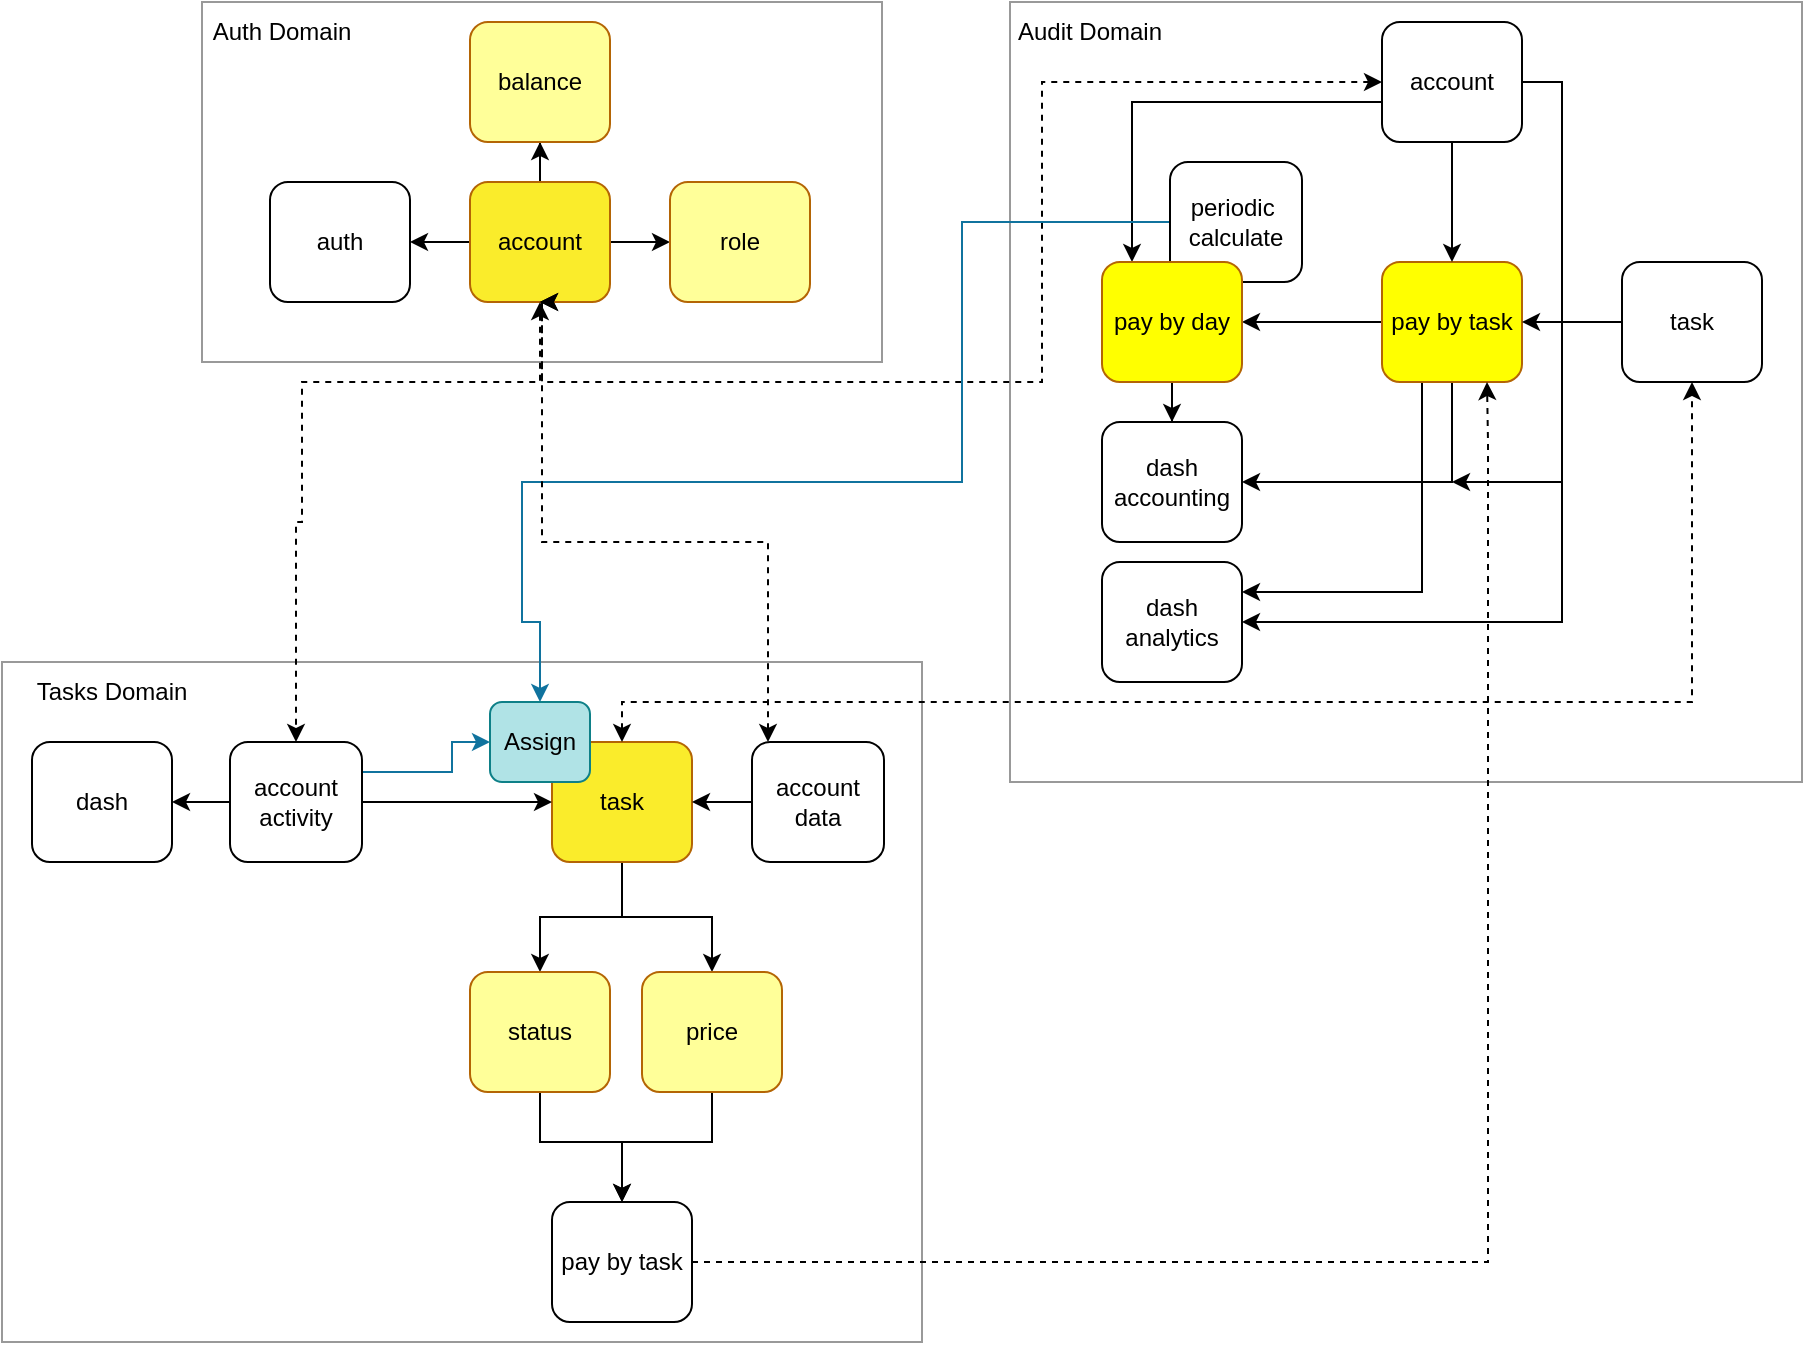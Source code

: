 <mxfile version="17.4.6" type="github">
  <diagram id="dGNfXg8ryN5YxJEa8egZ" name="Page-1">
    <mxGraphModel dx="1695" dy="464" grid="1" gridSize="10" guides="1" tooltips="1" connect="1" arrows="1" fold="1" page="1" pageScale="1" pageWidth="827" pageHeight="1169" math="0" shadow="0">
      <root>
        <mxCell id="0" />
        <mxCell id="1" parent="0" />
        <mxCell id="-m2lDpHRq8-kHT6CYHwG-1" value="" style="rounded=0;whiteSpace=wrap;html=1;strokeColor=#999999;" vertex="1" parent="1">
          <mxGeometry x="10" y="20" width="340" height="180" as="geometry" />
        </mxCell>
        <mxCell id="-m2lDpHRq8-kHT6CYHwG-7" style="edgeStyle=orthogonalEdgeStyle;rounded=0;orthogonalLoop=1;jettySize=auto;html=1;exitX=1;exitY=0.5;exitDx=0;exitDy=0;entryX=0;entryY=0.5;entryDx=0;entryDy=0;" edge="1" parent="1" source="-m2lDpHRq8-kHT6CYHwG-2" target="-m2lDpHRq8-kHT6CYHwG-5">
          <mxGeometry relative="1" as="geometry" />
        </mxCell>
        <mxCell id="-m2lDpHRq8-kHT6CYHwG-8" style="edgeStyle=orthogonalEdgeStyle;rounded=0;orthogonalLoop=1;jettySize=auto;html=1;exitX=0.5;exitY=0;exitDx=0;exitDy=0;" edge="1" parent="1" source="-m2lDpHRq8-kHT6CYHwG-2" target="-m2lDpHRq8-kHT6CYHwG-4">
          <mxGeometry relative="1" as="geometry" />
        </mxCell>
        <mxCell id="-m2lDpHRq8-kHT6CYHwG-9" style="edgeStyle=orthogonalEdgeStyle;rounded=0;orthogonalLoop=1;jettySize=auto;html=1;exitX=0;exitY=0.5;exitDx=0;exitDy=0;" edge="1" parent="1" source="-m2lDpHRq8-kHT6CYHwG-2" target="-m2lDpHRq8-kHT6CYHwG-3">
          <mxGeometry relative="1" as="geometry" />
        </mxCell>
        <mxCell id="-m2lDpHRq8-kHT6CYHwG-41" style="edgeStyle=orthogonalEdgeStyle;rounded=0;orthogonalLoop=1;jettySize=auto;html=1;exitX=0.5;exitY=1;exitDx=0;exitDy=0;entryX=0.5;entryY=0;entryDx=0;entryDy=0;dashed=1;strokeColor=none;startArrow=classic;startFill=1;" edge="1" parent="1" source="-m2lDpHRq8-kHT6CYHwG-2" target="-m2lDpHRq8-kHT6CYHwG-39">
          <mxGeometry relative="1" as="geometry" />
        </mxCell>
        <mxCell id="-m2lDpHRq8-kHT6CYHwG-2" value="account" style="rounded=1;whiteSpace=wrap;html=1;fillColor=#FAEC2B;strokeColor=#b46504;" vertex="1" parent="1">
          <mxGeometry x="144" y="110" width="70" height="60" as="geometry" />
        </mxCell>
        <mxCell id="-m2lDpHRq8-kHT6CYHwG-3" value="auth" style="rounded=1;whiteSpace=wrap;html=1;" vertex="1" parent="1">
          <mxGeometry x="44" y="110" width="70" height="60" as="geometry" />
        </mxCell>
        <mxCell id="-m2lDpHRq8-kHT6CYHwG-4" value="balance" style="rounded=1;whiteSpace=wrap;html=1;fillColor=#FFFF99;strokeColor=#b46504;" vertex="1" parent="1">
          <mxGeometry x="144" y="30" width="70" height="60" as="geometry" />
        </mxCell>
        <mxCell id="-m2lDpHRq8-kHT6CYHwG-5" value="role" style="rounded=1;whiteSpace=wrap;html=1;fillColor=#FFFF99;strokeColor=#b46504;" vertex="1" parent="1">
          <mxGeometry x="244" y="110" width="70" height="60" as="geometry" />
        </mxCell>
        <mxCell id="-m2lDpHRq8-kHT6CYHwG-10" value="Auth Domain" style="text;html=1;strokeColor=none;fillColor=none;align=center;verticalAlign=middle;whiteSpace=wrap;rounded=0;" vertex="1" parent="1">
          <mxGeometry x="10" y="20" width="80" height="30" as="geometry" />
        </mxCell>
        <mxCell id="-m2lDpHRq8-kHT6CYHwG-11" value="" style="rounded=0;whiteSpace=wrap;html=1;strokeColor=#999999;" vertex="1" parent="1">
          <mxGeometry x="-90" y="350" width="460" height="340" as="geometry" />
        </mxCell>
        <mxCell id="-m2lDpHRq8-kHT6CYHwG-14" style="edgeStyle=orthogonalEdgeStyle;rounded=0;orthogonalLoop=1;jettySize=auto;html=1;exitX=0;exitY=0.5;exitDx=0;exitDy=0;startArrow=none;" edge="1" parent="1" source="-m2lDpHRq8-kHT6CYHwG-39" target="-m2lDpHRq8-kHT6CYHwG-16">
          <mxGeometry relative="1" as="geometry" />
        </mxCell>
        <mxCell id="-m2lDpHRq8-kHT6CYHwG-44" style="edgeStyle=orthogonalEdgeStyle;rounded=0;orthogonalLoop=1;jettySize=auto;html=1;startArrow=none;startFill=0;strokeColor=default;" edge="1" parent="1" source="-m2lDpHRq8-kHT6CYHwG-15" target="-m2lDpHRq8-kHT6CYHwG-43">
          <mxGeometry relative="1" as="geometry" />
        </mxCell>
        <mxCell id="-m2lDpHRq8-kHT6CYHwG-46" style="edgeStyle=orthogonalEdgeStyle;rounded=0;orthogonalLoop=1;jettySize=auto;html=1;entryX=0.5;entryY=0;entryDx=0;entryDy=0;startArrow=none;startFill=0;strokeColor=default;" edge="1" parent="1" source="-m2lDpHRq8-kHT6CYHwG-15" target="-m2lDpHRq8-kHT6CYHwG-45">
          <mxGeometry relative="1" as="geometry" />
        </mxCell>
        <mxCell id="-m2lDpHRq8-kHT6CYHwG-15" value="task" style="rounded=1;whiteSpace=wrap;html=1;fillColor=#FAEC2B;strokeColor=#b46504;" vertex="1" parent="1">
          <mxGeometry x="185" y="390" width="70" height="60" as="geometry" />
        </mxCell>
        <mxCell id="-m2lDpHRq8-kHT6CYHwG-72" style="edgeStyle=orthogonalEdgeStyle;rounded=0;orthogonalLoop=1;jettySize=auto;html=1;entryX=0;entryY=0.5;entryDx=0;entryDy=0;startArrow=none;startFill=0;strokeColor=#10739e;fillColor=#b1ddf0;exitX=1;exitY=0.25;exitDx=0;exitDy=0;" edge="1" parent="1" source="-m2lDpHRq8-kHT6CYHwG-39" target="-m2lDpHRq8-kHT6CYHwG-69">
          <mxGeometry relative="1" as="geometry">
            <Array as="points">
              <mxPoint x="135" y="405" />
              <mxPoint x="135" y="390" />
            </Array>
          </mxGeometry>
        </mxCell>
        <mxCell id="-m2lDpHRq8-kHT6CYHwG-16" value="dash" style="rounded=1;whiteSpace=wrap;html=1;" vertex="1" parent="1">
          <mxGeometry x="-75" y="390" width="70" height="60" as="geometry" />
        </mxCell>
        <mxCell id="-m2lDpHRq8-kHT6CYHwG-19" value="Tasks Domain" style="text;html=1;strokeColor=none;fillColor=none;align=center;verticalAlign=middle;whiteSpace=wrap;rounded=0;" vertex="1" parent="1">
          <mxGeometry x="-75" y="350" width="80" height="30" as="geometry" />
        </mxCell>
        <mxCell id="-m2lDpHRq8-kHT6CYHwG-20" value="" style="rounded=0;whiteSpace=wrap;html=1;strokeColor=#999999;" vertex="1" parent="1">
          <mxGeometry x="414" y="20" width="396" height="390" as="geometry" />
        </mxCell>
        <mxCell id="-m2lDpHRq8-kHT6CYHwG-25" value="dash&lt;br&gt;accounting" style="rounded=1;whiteSpace=wrap;html=1;" vertex="1" parent="1">
          <mxGeometry x="460" y="230" width="70" height="60" as="geometry" />
        </mxCell>
        <mxCell id="-m2lDpHRq8-kHT6CYHwG-64" style="edgeStyle=orthogonalEdgeStyle;rounded=0;orthogonalLoop=1;jettySize=auto;html=1;entryX=1;entryY=0.5;entryDx=0;entryDy=0;startArrow=none;startFill=0;strokeColor=default;" edge="1" parent="1" source="-m2lDpHRq8-kHT6CYHwG-26" target="-m2lDpHRq8-kHT6CYHwG-60">
          <mxGeometry relative="1" as="geometry" />
        </mxCell>
        <mxCell id="-m2lDpHRq8-kHT6CYHwG-79" style="edgeStyle=orthogonalEdgeStyle;rounded=0;orthogonalLoop=1;jettySize=auto;html=1;entryX=1;entryY=0.5;entryDx=0;entryDy=0;startArrow=none;startFill=0;strokeColor=default;" edge="1" parent="1" source="-m2lDpHRq8-kHT6CYHwG-26" target="-m2lDpHRq8-kHT6CYHwG-25">
          <mxGeometry relative="1" as="geometry">
            <Array as="points">
              <mxPoint x="635" y="260" />
            </Array>
          </mxGeometry>
        </mxCell>
        <mxCell id="-m2lDpHRq8-kHT6CYHwG-90" style="edgeStyle=orthogonalEdgeStyle;rounded=0;orthogonalLoop=1;jettySize=auto;html=1;entryX=1;entryY=0.25;entryDx=0;entryDy=0;startArrow=none;startFill=0;strokeColor=default;" edge="1" parent="1" source="-m2lDpHRq8-kHT6CYHwG-26" target="-m2lDpHRq8-kHT6CYHwG-81">
          <mxGeometry relative="1" as="geometry">
            <Array as="points">
              <mxPoint x="620" y="315" />
            </Array>
          </mxGeometry>
        </mxCell>
        <mxCell id="-m2lDpHRq8-kHT6CYHwG-26" value="pay by task" style="rounded=1;whiteSpace=wrap;html=1;fillColor=#FFFF00;strokeColor=#b46504;" vertex="1" parent="1">
          <mxGeometry x="600" y="150" width="70" height="60" as="geometry" />
        </mxCell>
        <mxCell id="-m2lDpHRq8-kHT6CYHwG-54" style="edgeStyle=orthogonalEdgeStyle;rounded=0;orthogonalLoop=1;jettySize=auto;html=1;startArrow=none;startFill=0;strokeColor=default;" edge="1" parent="1" source="-m2lDpHRq8-kHT6CYHwG-27" target="-m2lDpHRq8-kHT6CYHwG-26">
          <mxGeometry relative="1" as="geometry" />
        </mxCell>
        <mxCell id="-m2lDpHRq8-kHT6CYHwG-56" style="edgeStyle=orthogonalEdgeStyle;rounded=0;orthogonalLoop=1;jettySize=auto;html=1;startArrow=classic;startFill=1;strokeColor=default;entryX=0.5;entryY=1;entryDx=0;entryDy=0;dashed=1;" edge="1" parent="1" source="-m2lDpHRq8-kHT6CYHwG-27" target="-m2lDpHRq8-kHT6CYHwG-2">
          <mxGeometry relative="1" as="geometry">
            <mxPoint x="180" y="180" as="targetPoint" />
            <Array as="points">
              <mxPoint x="430" y="60" />
              <mxPoint x="430" y="210" />
              <mxPoint x="180" y="210" />
            </Array>
          </mxGeometry>
        </mxCell>
        <mxCell id="-m2lDpHRq8-kHT6CYHwG-61" style="edgeStyle=orthogonalEdgeStyle;rounded=0;orthogonalLoop=1;jettySize=auto;html=1;startArrow=none;startFill=0;strokeColor=default;" edge="1" parent="1" source="-m2lDpHRq8-kHT6CYHwG-27" target="-m2lDpHRq8-kHT6CYHwG-60">
          <mxGeometry relative="1" as="geometry">
            <Array as="points">
              <mxPoint x="475" y="70" />
            </Array>
          </mxGeometry>
        </mxCell>
        <mxCell id="-m2lDpHRq8-kHT6CYHwG-87" style="edgeStyle=orthogonalEdgeStyle;rounded=0;orthogonalLoop=1;jettySize=auto;html=1;startArrow=none;startFill=0;strokeColor=default;" edge="1" parent="1" source="-m2lDpHRq8-kHT6CYHwG-27">
          <mxGeometry relative="1" as="geometry">
            <mxPoint x="635" y="260" as="targetPoint" />
            <Array as="points">
              <mxPoint x="690" y="60" />
              <mxPoint x="690" y="260" />
            </Array>
          </mxGeometry>
        </mxCell>
        <mxCell id="-m2lDpHRq8-kHT6CYHwG-89" style="edgeStyle=orthogonalEdgeStyle;rounded=0;orthogonalLoop=1;jettySize=auto;html=1;entryX=1;entryY=0.5;entryDx=0;entryDy=0;startArrow=none;startFill=0;strokeColor=default;" edge="1" parent="1" source="-m2lDpHRq8-kHT6CYHwG-27" target="-m2lDpHRq8-kHT6CYHwG-81">
          <mxGeometry relative="1" as="geometry">
            <Array as="points">
              <mxPoint x="690" y="60" />
              <mxPoint x="690" y="330" />
            </Array>
          </mxGeometry>
        </mxCell>
        <mxCell id="-m2lDpHRq8-kHT6CYHwG-27" value="account" style="rounded=1;whiteSpace=wrap;html=1;" vertex="1" parent="1">
          <mxGeometry x="600" y="30" width="70" height="60" as="geometry" />
        </mxCell>
        <mxCell id="-m2lDpHRq8-kHT6CYHwG-28" value="Audit Domain" style="text;html=1;strokeColor=none;fillColor=none;align=center;verticalAlign=middle;whiteSpace=wrap;rounded=0;" vertex="1" parent="1">
          <mxGeometry x="414" y="20" width="80" height="30" as="geometry" />
        </mxCell>
        <mxCell id="-m2lDpHRq8-kHT6CYHwG-42" style="edgeStyle=orthogonalEdgeStyle;rounded=0;orthogonalLoop=1;jettySize=auto;html=1;dashed=1;startArrow=classic;startFill=1;strokeColor=default;entryX=0.5;entryY=0;entryDx=0;entryDy=0;" edge="1" parent="1" source="-m2lDpHRq8-kHT6CYHwG-2" target="-m2lDpHRq8-kHT6CYHwG-39">
          <mxGeometry relative="1" as="geometry">
            <mxPoint x="30" y="280" as="targetPoint" />
            <Array as="points">
              <mxPoint x="179" y="210" />
              <mxPoint x="60" y="210" />
              <mxPoint x="60" y="280" />
              <mxPoint x="57" y="280" />
            </Array>
          </mxGeometry>
        </mxCell>
        <mxCell id="-m2lDpHRq8-kHT6CYHwG-48" style="edgeStyle=orthogonalEdgeStyle;rounded=0;orthogonalLoop=1;jettySize=auto;html=1;entryX=0.5;entryY=0;entryDx=0;entryDy=0;startArrow=none;startFill=0;strokeColor=default;" edge="1" parent="1" source="-m2lDpHRq8-kHT6CYHwG-43" target="-m2lDpHRq8-kHT6CYHwG-47">
          <mxGeometry relative="1" as="geometry">
            <Array as="points">
              <mxPoint x="179" y="590" />
              <mxPoint x="220" y="590" />
            </Array>
          </mxGeometry>
        </mxCell>
        <mxCell id="-m2lDpHRq8-kHT6CYHwG-43" value="status" style="rounded=1;whiteSpace=wrap;html=1;fillColor=#FFFF99;strokeColor=#b46504;" vertex="1" parent="1">
          <mxGeometry x="144" y="505" width="70" height="60" as="geometry" />
        </mxCell>
        <mxCell id="-m2lDpHRq8-kHT6CYHwG-49" style="edgeStyle=orthogonalEdgeStyle;rounded=0;orthogonalLoop=1;jettySize=auto;html=1;startArrow=none;startFill=0;strokeColor=default;entryX=0.5;entryY=0;entryDx=0;entryDy=0;" edge="1" parent="1" source="-m2lDpHRq8-kHT6CYHwG-45" target="-m2lDpHRq8-kHT6CYHwG-47">
          <mxGeometry relative="1" as="geometry">
            <mxPoint x="220" y="600" as="targetPoint" />
            <Array as="points">
              <mxPoint x="265" y="590" />
              <mxPoint x="220" y="590" />
            </Array>
          </mxGeometry>
        </mxCell>
        <mxCell id="-m2lDpHRq8-kHT6CYHwG-45" value="price" style="rounded=1;whiteSpace=wrap;html=1;fillColor=#FFFF99;strokeColor=#b46504;" vertex="1" parent="1">
          <mxGeometry x="230" y="505" width="70" height="60" as="geometry" />
        </mxCell>
        <mxCell id="-m2lDpHRq8-kHT6CYHwG-73" style="edgeStyle=orthogonalEdgeStyle;rounded=0;orthogonalLoop=1;jettySize=auto;html=1;startArrow=none;startFill=0;strokeColor=default;entryX=0.75;entryY=1;entryDx=0;entryDy=0;dashed=1;" edge="1" parent="1" source="-m2lDpHRq8-kHT6CYHwG-47" target="-m2lDpHRq8-kHT6CYHwG-26">
          <mxGeometry relative="1" as="geometry">
            <mxPoint x="670" y="430" as="targetPoint" />
            <Array as="points">
              <mxPoint x="653" y="650" />
              <mxPoint x="653" y="240" />
            </Array>
          </mxGeometry>
        </mxCell>
        <mxCell id="-m2lDpHRq8-kHT6CYHwG-47" value="pay by task" style="rounded=1;whiteSpace=wrap;html=1;" vertex="1" parent="1">
          <mxGeometry x="185" y="620" width="70" height="60" as="geometry" />
        </mxCell>
        <mxCell id="-m2lDpHRq8-kHT6CYHwG-55" style="edgeStyle=orthogonalEdgeStyle;rounded=0;orthogonalLoop=1;jettySize=auto;html=1;startArrow=none;startFill=0;strokeColor=default;" edge="1" parent="1" source="-m2lDpHRq8-kHT6CYHwG-50" target="-m2lDpHRq8-kHT6CYHwG-26">
          <mxGeometry relative="1" as="geometry" />
        </mxCell>
        <mxCell id="-m2lDpHRq8-kHT6CYHwG-50" value="task" style="rounded=1;whiteSpace=wrap;html=1;" vertex="1" parent="1">
          <mxGeometry x="720" y="150" width="70" height="60" as="geometry" />
        </mxCell>
        <mxCell id="-m2lDpHRq8-kHT6CYHwG-57" style="edgeStyle=orthogonalEdgeStyle;rounded=0;orthogonalLoop=1;jettySize=auto;html=1;dashed=1;startArrow=classic;startFill=1;strokeColor=default;exitX=0.5;exitY=0;exitDx=0;exitDy=0;" edge="1" parent="1" source="-m2lDpHRq8-kHT6CYHwG-15" target="-m2lDpHRq8-kHT6CYHwG-50">
          <mxGeometry relative="1" as="geometry">
            <Array as="points">
              <mxPoint x="220" y="370" />
              <mxPoint x="755" y="370" />
            </Array>
          </mxGeometry>
        </mxCell>
        <mxCell id="-m2lDpHRq8-kHT6CYHwG-71" style="edgeStyle=orthogonalEdgeStyle;rounded=0;orthogonalLoop=1;jettySize=auto;html=1;entryX=0.5;entryY=0;entryDx=0;entryDy=0;startArrow=none;startFill=0;strokeColor=#10739e;fillColor=#b1ddf0;" edge="1" parent="1" source="-m2lDpHRq8-kHT6CYHwG-58" target="-m2lDpHRq8-kHT6CYHwG-69">
          <mxGeometry relative="1" as="geometry">
            <Array as="points">
              <mxPoint x="390" y="130" />
              <mxPoint x="390" y="260" />
              <mxPoint x="170" y="260" />
              <mxPoint x="170" y="330" />
              <mxPoint x="179" y="330" />
            </Array>
          </mxGeometry>
        </mxCell>
        <mxCell id="-m2lDpHRq8-kHT6CYHwG-58" value="periodic&amp;nbsp; calculate" style="rounded=1;whiteSpace=wrap;html=1;" vertex="1" parent="1">
          <mxGeometry x="494" y="100" width="66" height="60" as="geometry" />
        </mxCell>
        <mxCell id="-m2lDpHRq8-kHT6CYHwG-78" style="edgeStyle=orthogonalEdgeStyle;rounded=0;orthogonalLoop=1;jettySize=auto;html=1;startArrow=none;startFill=0;strokeColor=default;" edge="1" parent="1" source="-m2lDpHRq8-kHT6CYHwG-60" target="-m2lDpHRq8-kHT6CYHwG-25">
          <mxGeometry relative="1" as="geometry" />
        </mxCell>
        <mxCell id="-m2lDpHRq8-kHT6CYHwG-60" value="pay by day" style="rounded=1;whiteSpace=wrap;html=1;fillColor=#FFFF00;strokeColor=#b46504;" vertex="1" parent="1">
          <mxGeometry x="460" y="150" width="70" height="60" as="geometry" />
        </mxCell>
        <mxCell id="-m2lDpHRq8-kHT6CYHwG-69" value="Assign" style="rounded=1;whiteSpace=wrap;html=1;strokeColor=#0e8088;fillColor=#b0e3e6;" vertex="1" parent="1">
          <mxGeometry x="154" y="370" width="50" height="40" as="geometry" />
        </mxCell>
        <mxCell id="-m2lDpHRq8-kHT6CYHwG-39" value="account&lt;br&gt;activity" style="rounded=1;whiteSpace=wrap;html=1;" vertex="1" parent="1">
          <mxGeometry x="24" y="390" width="66" height="60" as="geometry" />
        </mxCell>
        <mxCell id="-m2lDpHRq8-kHT6CYHwG-74" value="" style="edgeStyle=orthogonalEdgeStyle;rounded=0;orthogonalLoop=1;jettySize=auto;html=1;exitX=0;exitY=0.5;exitDx=0;exitDy=0;endArrow=none;startArrow=classic;startFill=1;" edge="1" parent="1" source="-m2lDpHRq8-kHT6CYHwG-15" target="-m2lDpHRq8-kHT6CYHwG-39">
          <mxGeometry relative="1" as="geometry">
            <mxPoint x="185" y="420" as="sourcePoint" />
            <mxPoint x="95" y="420" as="targetPoint" />
          </mxGeometry>
        </mxCell>
        <mxCell id="-m2lDpHRq8-kHT6CYHwG-76" style="edgeStyle=orthogonalEdgeStyle;rounded=0;orthogonalLoop=1;jettySize=auto;html=1;dashed=1;startArrow=classic;startFill=1;strokeColor=default;entryX=0.5;entryY=1;entryDx=0;entryDy=0;" edge="1" parent="1" source="-m2lDpHRq8-kHT6CYHwG-75" target="-m2lDpHRq8-kHT6CYHwG-2">
          <mxGeometry relative="1" as="geometry">
            <mxPoint x="180" y="180" as="targetPoint" />
            <Array as="points">
              <mxPoint x="293" y="290" />
              <mxPoint x="180" y="290" />
            </Array>
          </mxGeometry>
        </mxCell>
        <mxCell id="-m2lDpHRq8-kHT6CYHwG-77" style="edgeStyle=orthogonalEdgeStyle;rounded=0;orthogonalLoop=1;jettySize=auto;html=1;startArrow=none;startFill=0;strokeColor=default;" edge="1" parent="1" source="-m2lDpHRq8-kHT6CYHwG-75" target="-m2lDpHRq8-kHT6CYHwG-15">
          <mxGeometry relative="1" as="geometry" />
        </mxCell>
        <mxCell id="-m2lDpHRq8-kHT6CYHwG-75" value="account data" style="rounded=1;whiteSpace=wrap;html=1;" vertex="1" parent="1">
          <mxGeometry x="285" y="390" width="66" height="60" as="geometry" />
        </mxCell>
        <mxCell id="-m2lDpHRq8-kHT6CYHwG-81" value="dash&lt;br&gt;analytics" style="rounded=1;whiteSpace=wrap;html=1;" vertex="1" parent="1">
          <mxGeometry x="460" y="300" width="70" height="60" as="geometry" />
        </mxCell>
      </root>
    </mxGraphModel>
  </diagram>
</mxfile>
